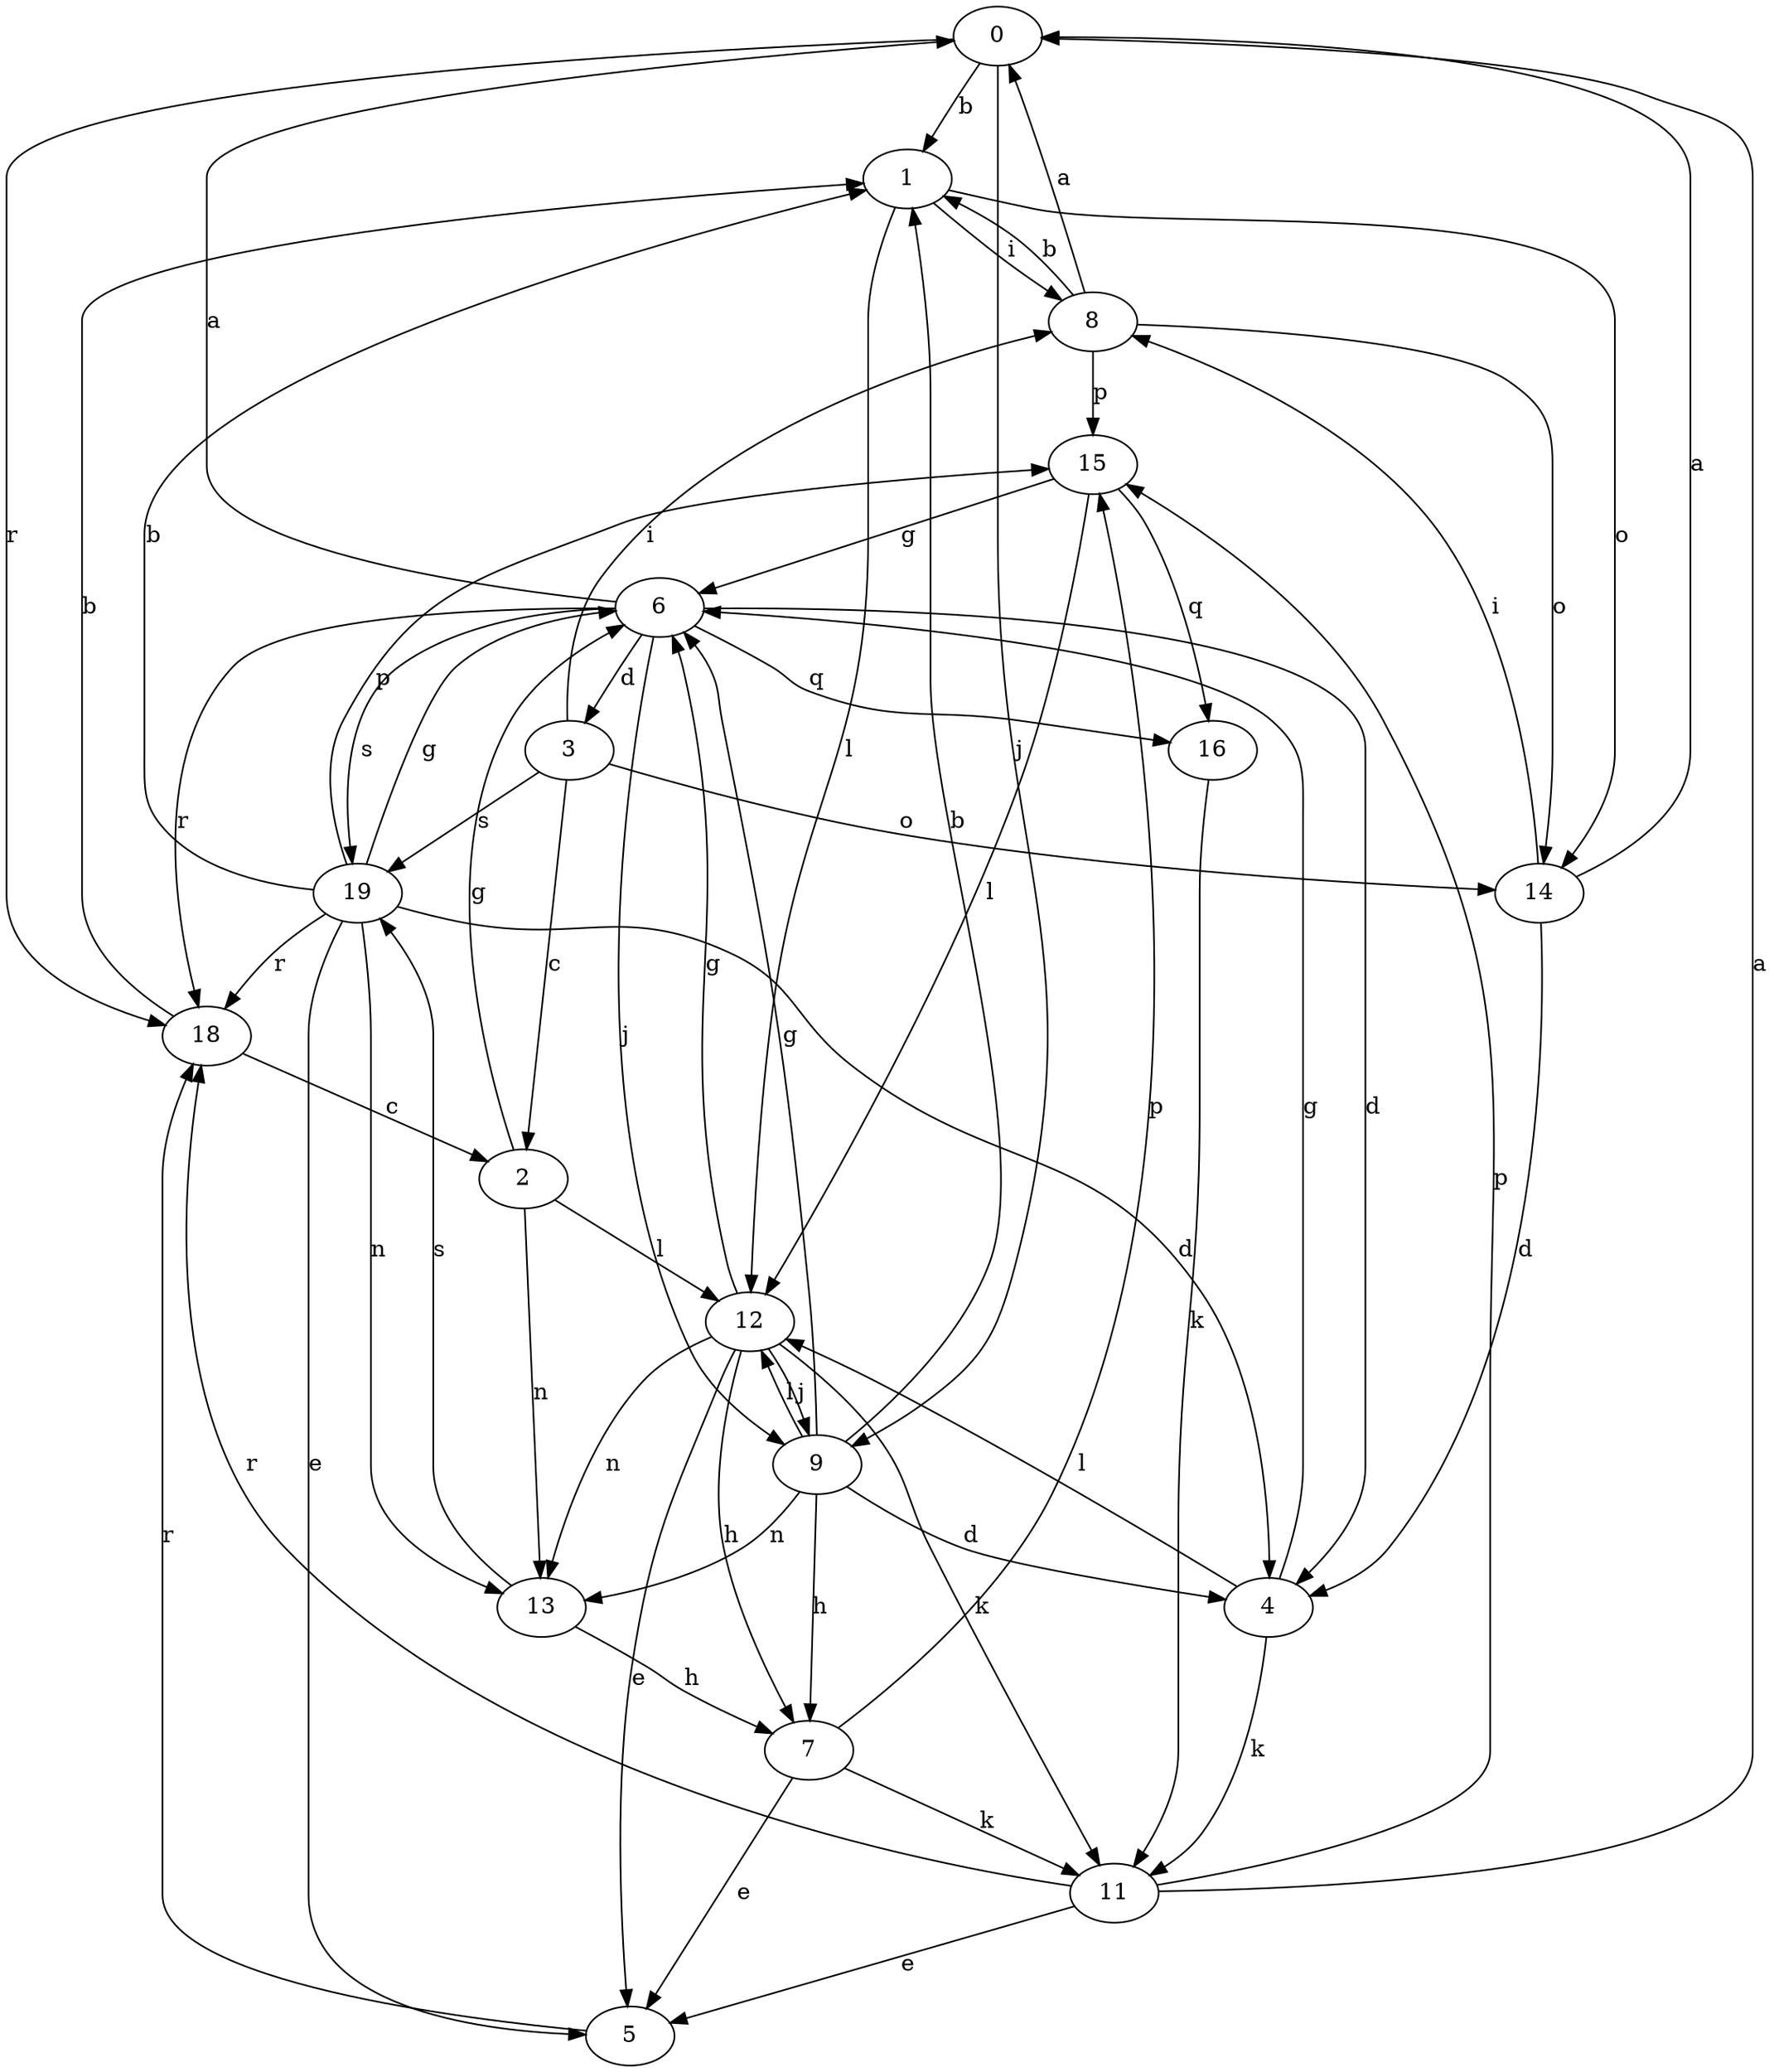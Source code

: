 strict digraph  {
0;
1;
2;
3;
4;
5;
6;
7;
8;
9;
11;
12;
13;
14;
15;
16;
18;
19;
0 -> 1  [label=b];
0 -> 9  [label=j];
0 -> 18  [label=r];
1 -> 8  [label=i];
1 -> 12  [label=l];
1 -> 14  [label=o];
2 -> 6  [label=g];
2 -> 12  [label=l];
2 -> 13  [label=n];
3 -> 2  [label=c];
3 -> 8  [label=i];
3 -> 14  [label=o];
3 -> 19  [label=s];
4 -> 6  [label=g];
4 -> 11  [label=k];
4 -> 12  [label=l];
5 -> 18  [label=r];
6 -> 0  [label=a];
6 -> 3  [label=d];
6 -> 4  [label=d];
6 -> 9  [label=j];
6 -> 16  [label=q];
6 -> 18  [label=r];
6 -> 19  [label=s];
7 -> 5  [label=e];
7 -> 11  [label=k];
7 -> 15  [label=p];
8 -> 0  [label=a];
8 -> 1  [label=b];
8 -> 14  [label=o];
8 -> 15  [label=p];
9 -> 1  [label=b];
9 -> 4  [label=d];
9 -> 6  [label=g];
9 -> 7  [label=h];
9 -> 12  [label=l];
9 -> 13  [label=n];
11 -> 0  [label=a];
11 -> 5  [label=e];
11 -> 15  [label=p];
11 -> 18  [label=r];
12 -> 5  [label=e];
12 -> 6  [label=g];
12 -> 7  [label=h];
12 -> 9  [label=j];
12 -> 11  [label=k];
12 -> 13  [label=n];
13 -> 7  [label=h];
13 -> 19  [label=s];
14 -> 0  [label=a];
14 -> 4  [label=d];
14 -> 8  [label=i];
15 -> 6  [label=g];
15 -> 12  [label=l];
15 -> 16  [label=q];
16 -> 11  [label=k];
18 -> 1  [label=b];
18 -> 2  [label=c];
19 -> 1  [label=b];
19 -> 4  [label=d];
19 -> 5  [label=e];
19 -> 6  [label=g];
19 -> 13  [label=n];
19 -> 15  [label=p];
19 -> 18  [label=r];
}
